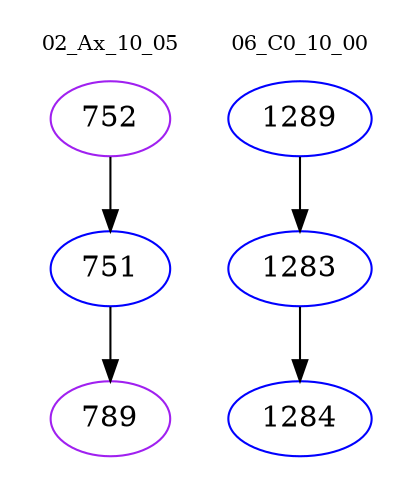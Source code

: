 digraph{
subgraph cluster_0 {
color = white
label = "02_Ax_10_05";
fontsize=10;
T0_752 [label="752", color="purple"]
T0_752 -> T0_751 [color="black"]
T0_751 [label="751", color="blue"]
T0_751 -> T0_789 [color="black"]
T0_789 [label="789", color="purple"]
}
subgraph cluster_1 {
color = white
label = "06_C0_10_00";
fontsize=10;
T1_1289 [label="1289", color="blue"]
T1_1289 -> T1_1283 [color="black"]
T1_1283 [label="1283", color="blue"]
T1_1283 -> T1_1284 [color="black"]
T1_1284 [label="1284", color="blue"]
}
}
